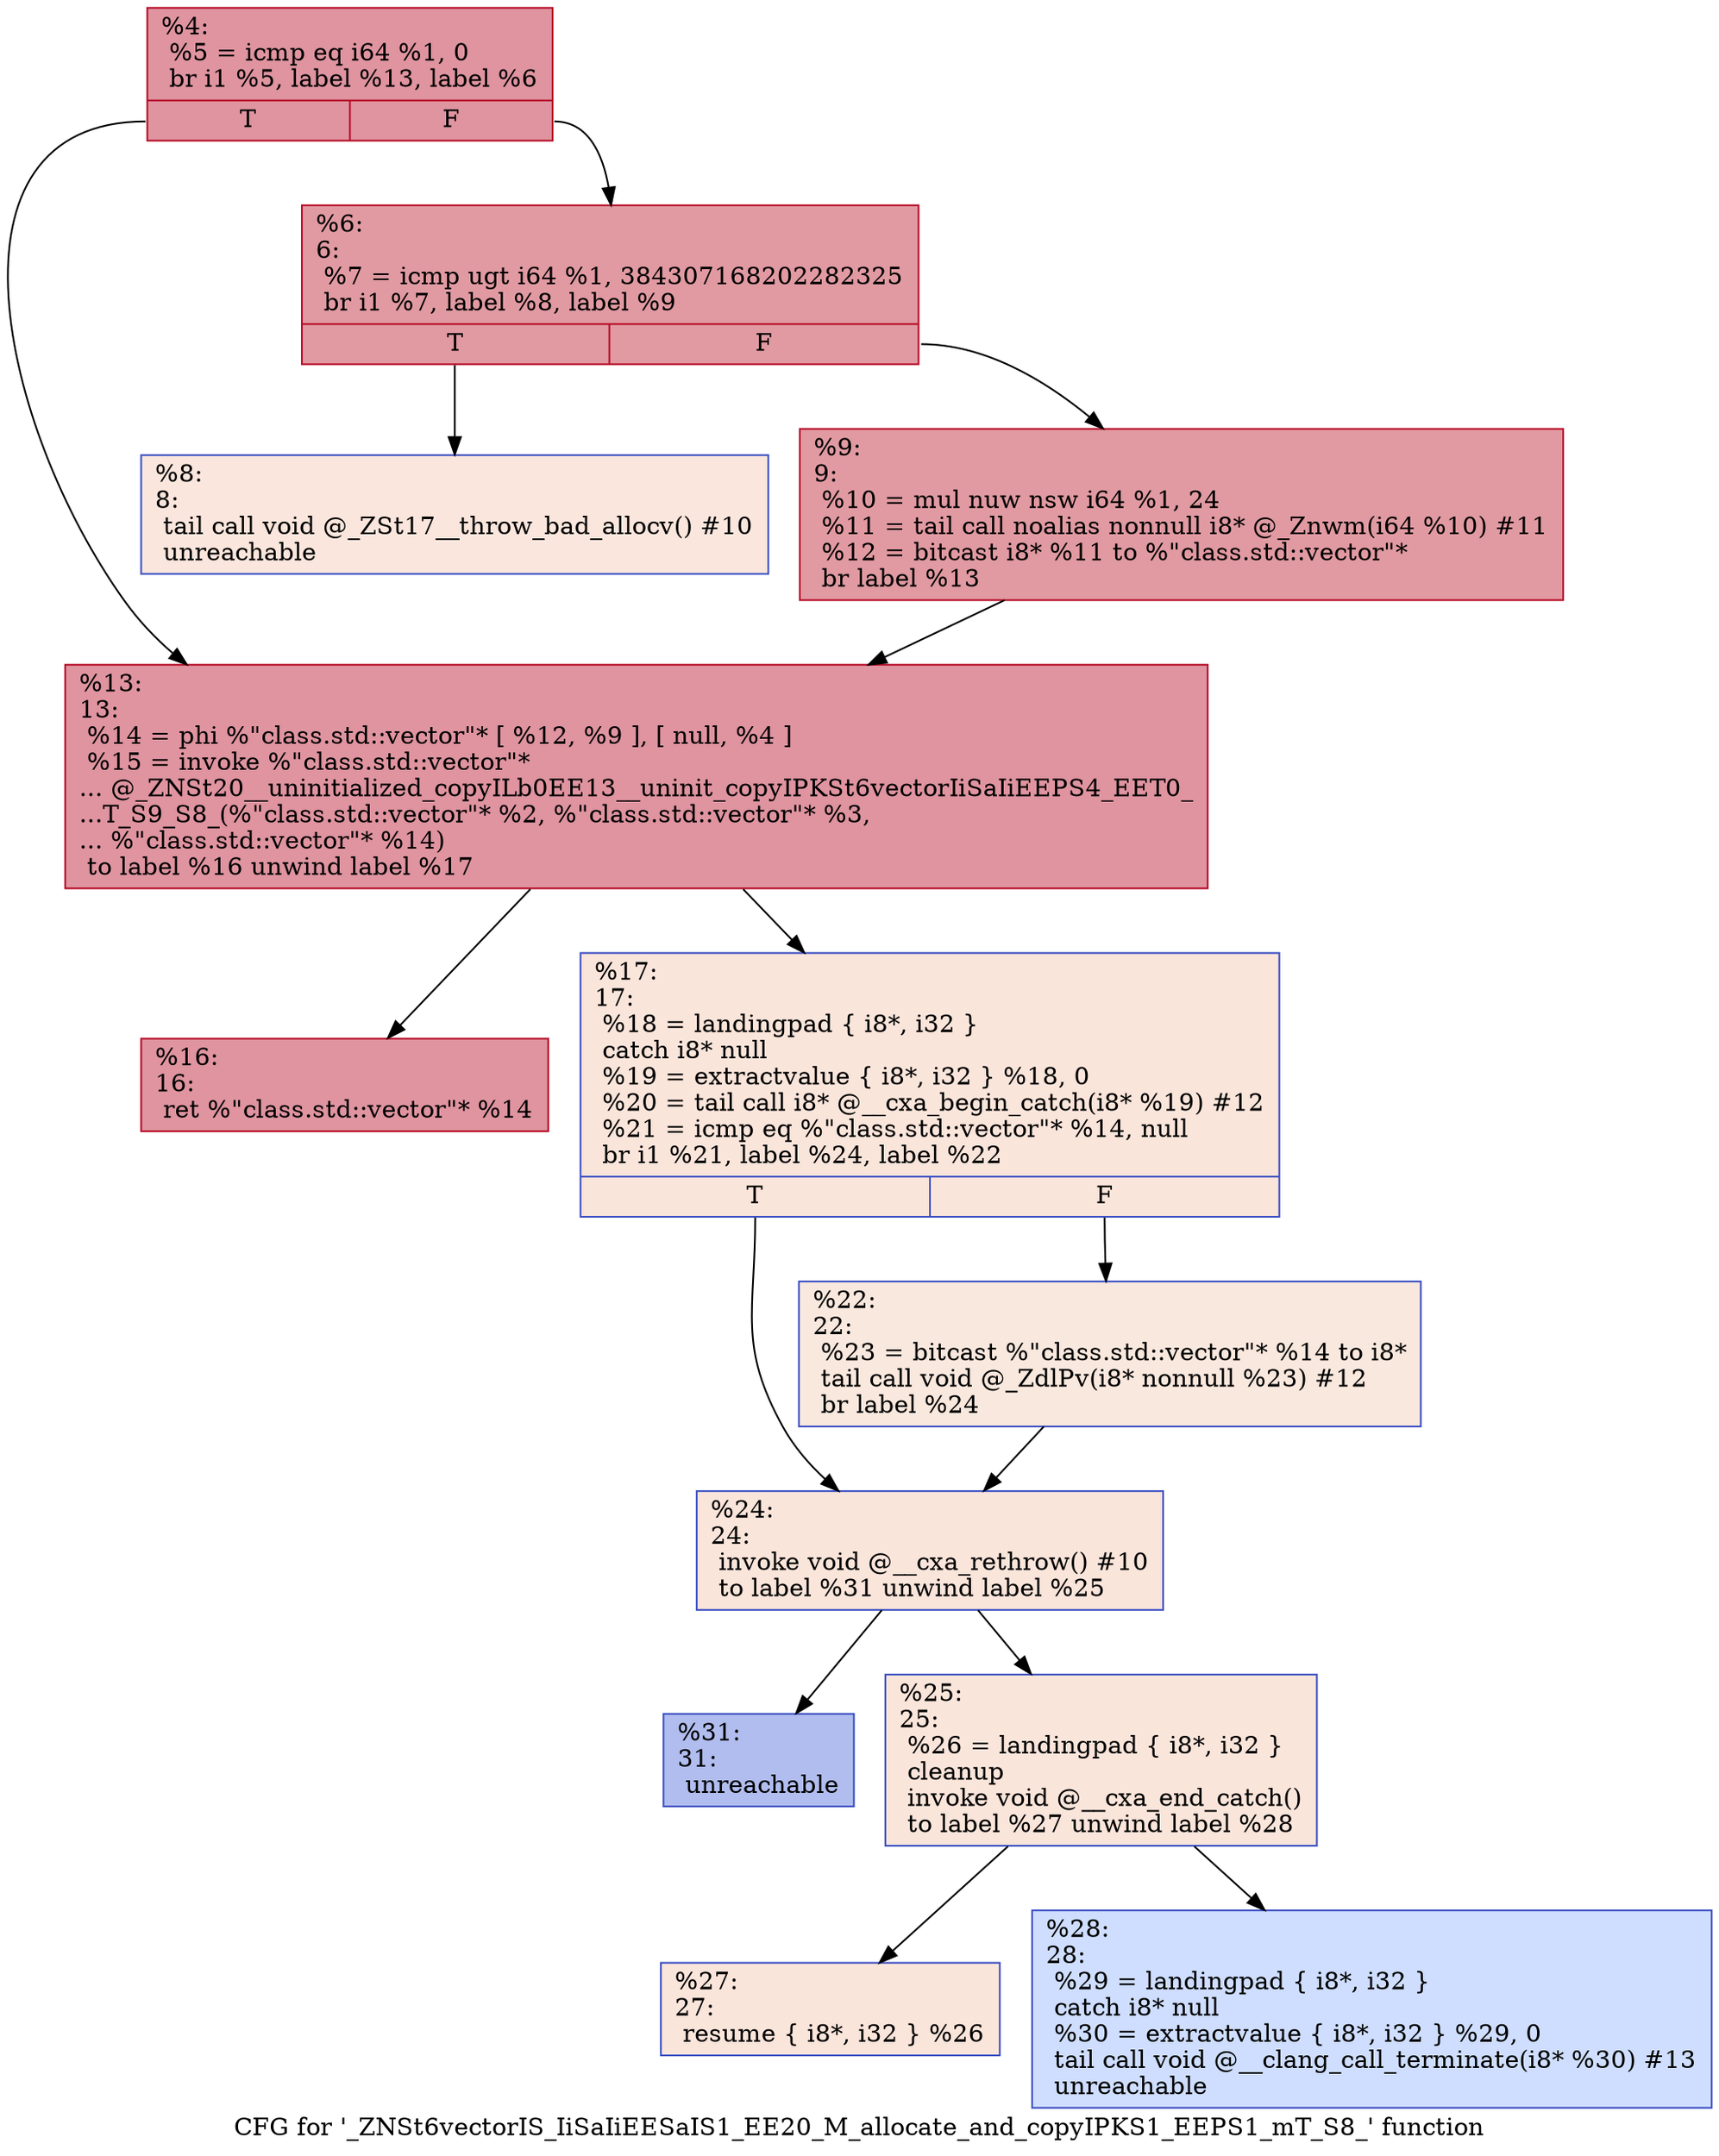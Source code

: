 digraph "CFG for '_ZNSt6vectorIS_IiSaIiEESaIS1_EE20_M_allocate_and_copyIPKS1_EEPS1_mT_S8_' function" {
	label="CFG for '_ZNSt6vectorIS_IiSaIiEESaIS1_EE20_M_allocate_and_copyIPKS1_EEPS1_mT_S8_' function";

	Node0x559932947bc0 [shape=record,color="#b70d28ff", style=filled, fillcolor="#b70d2870",label="{%4:\l  %5 = icmp eq i64 %1, 0\l  br i1 %5, label %13, label %6\l|{<s0>T|<s1>F}}"];
	Node0x559932947bc0:s0 -> Node0x559932947e10;
	Node0x559932947bc0:s1 -> Node0x559932947e60;
	Node0x559932947e60 [shape=record,color="#b70d28ff", style=filled, fillcolor="#bb1b2c70",label="{%6:\l6:                                                \l  %7 = icmp ugt i64 %1, 384307168202282325\l  br i1 %7, label %8, label %9\l|{<s0>T|<s1>F}}"];
	Node0x559932947e60:s0 -> Node0x559932947ff0;
	Node0x559932947e60:s1 -> Node0x559932948040;
	Node0x559932947ff0 [shape=record,color="#3d50c3ff", style=filled, fillcolor="#f3c7b170",label="{%8:\l8:                                                \l  tail call void @_ZSt17__throw_bad_allocv() #10\l  unreachable\l}"];
	Node0x559932948040 [shape=record,color="#b70d28ff", style=filled, fillcolor="#bb1b2c70",label="{%9:\l9:                                                \l  %10 = mul nuw nsw i64 %1, 24\l  %11 = tail call noalias nonnull i8* @_Znwm(i64 %10) #11\l  %12 = bitcast i8* %11 to %\"class.std::vector\"*\l  br label %13\l}"];
	Node0x559932948040 -> Node0x559932947e10;
	Node0x559932947e10 [shape=record,color="#b70d28ff", style=filled, fillcolor="#b70d2870",label="{%13:\l13:                                               \l  %14 = phi %\"class.std::vector\"* [ %12, %9 ], [ null, %4 ]\l  %15 = invoke %\"class.std::vector\"*\l... @_ZNSt20__uninitialized_copyILb0EE13__uninit_copyIPKSt6vectorIiSaIiEEPS4_EET0_\l...T_S9_S8_(%\"class.std::vector\"* %2, %\"class.std::vector\"* %3,\l... %\"class.std::vector\"* %14)\l          to label %16 unwind label %17\l}"];
	Node0x559932947e10 -> Node0x559932948570;
	Node0x559932947e10 -> Node0x5599329485c0;
	Node0x559932948570 [shape=record,color="#b70d28ff", style=filled, fillcolor="#b70d2870",label="{%16:\l16:                                               \l  ret %\"class.std::vector\"* %14\l}"];
	Node0x5599329485c0 [shape=record,color="#3d50c3ff", style=filled, fillcolor="#f4c5ad70",label="{%17:\l17:                                               \l  %18 = landingpad \{ i8*, i32 \}\l          catch i8* null\l  %19 = extractvalue \{ i8*, i32 \} %18, 0\l  %20 = tail call i8* @__cxa_begin_catch(i8* %19) #12\l  %21 = icmp eq %\"class.std::vector\"* %14, null\l  br i1 %21, label %24, label %22\l|{<s0>T|<s1>F}}"];
	Node0x5599329485c0:s0 -> Node0x559932948a90;
	Node0x5599329485c0:s1 -> Node0x559932948ae0;
	Node0x559932948ae0 [shape=record,color="#3d50c3ff", style=filled, fillcolor="#f2cab570",label="{%22:\l22:                                               \l  %23 = bitcast %\"class.std::vector\"* %14 to i8*\l  tail call void @_ZdlPv(i8* nonnull %23) #12\l  br label %24\l}"];
	Node0x559932948ae0 -> Node0x559932948a90;
	Node0x559932948a90 [shape=record,color="#3d50c3ff", style=filled, fillcolor="#f4c5ad70",label="{%24:\l24:                                               \l  invoke void @__cxa_rethrow() #10\l          to label %31 unwind label %25\l}"];
	Node0x559932948a90 -> Node0x559932948dd0;
	Node0x559932948a90 -> Node0x559932948e20;
	Node0x559932948e20 [shape=record,color="#3d50c3ff", style=filled, fillcolor="#f4c5ad70",label="{%25:\l25:                                               \l  %26 = landingpad \{ i8*, i32 \}\l          cleanup\l  invoke void @__cxa_end_catch()\l          to label %27 unwind label %28\l}"];
	Node0x559932948e20 -> Node0x559932948ff0;
	Node0x559932948e20 -> Node0x559932949040;
	Node0x559932948ff0 [shape=record,color="#3d50c3ff", style=filled, fillcolor="#f4c5ad70",label="{%27:\l27:                                               \l  resume \{ i8*, i32 \} %26\l}"];
	Node0x559932949040 [shape=record,color="#3d50c3ff", style=filled, fillcolor="#93b5fe70",label="{%28:\l28:                                               \l  %29 = landingpad \{ i8*, i32 \}\l          catch i8* null\l  %30 = extractvalue \{ i8*, i32 \} %29, 0\l  tail call void @__clang_call_terminate(i8* %30) #13\l  unreachable\l}"];
	Node0x559932948dd0 [shape=record,color="#3d50c3ff", style=filled, fillcolor="#4f69d970",label="{%31:\l31:                                               \l  unreachable\l}"];
}
